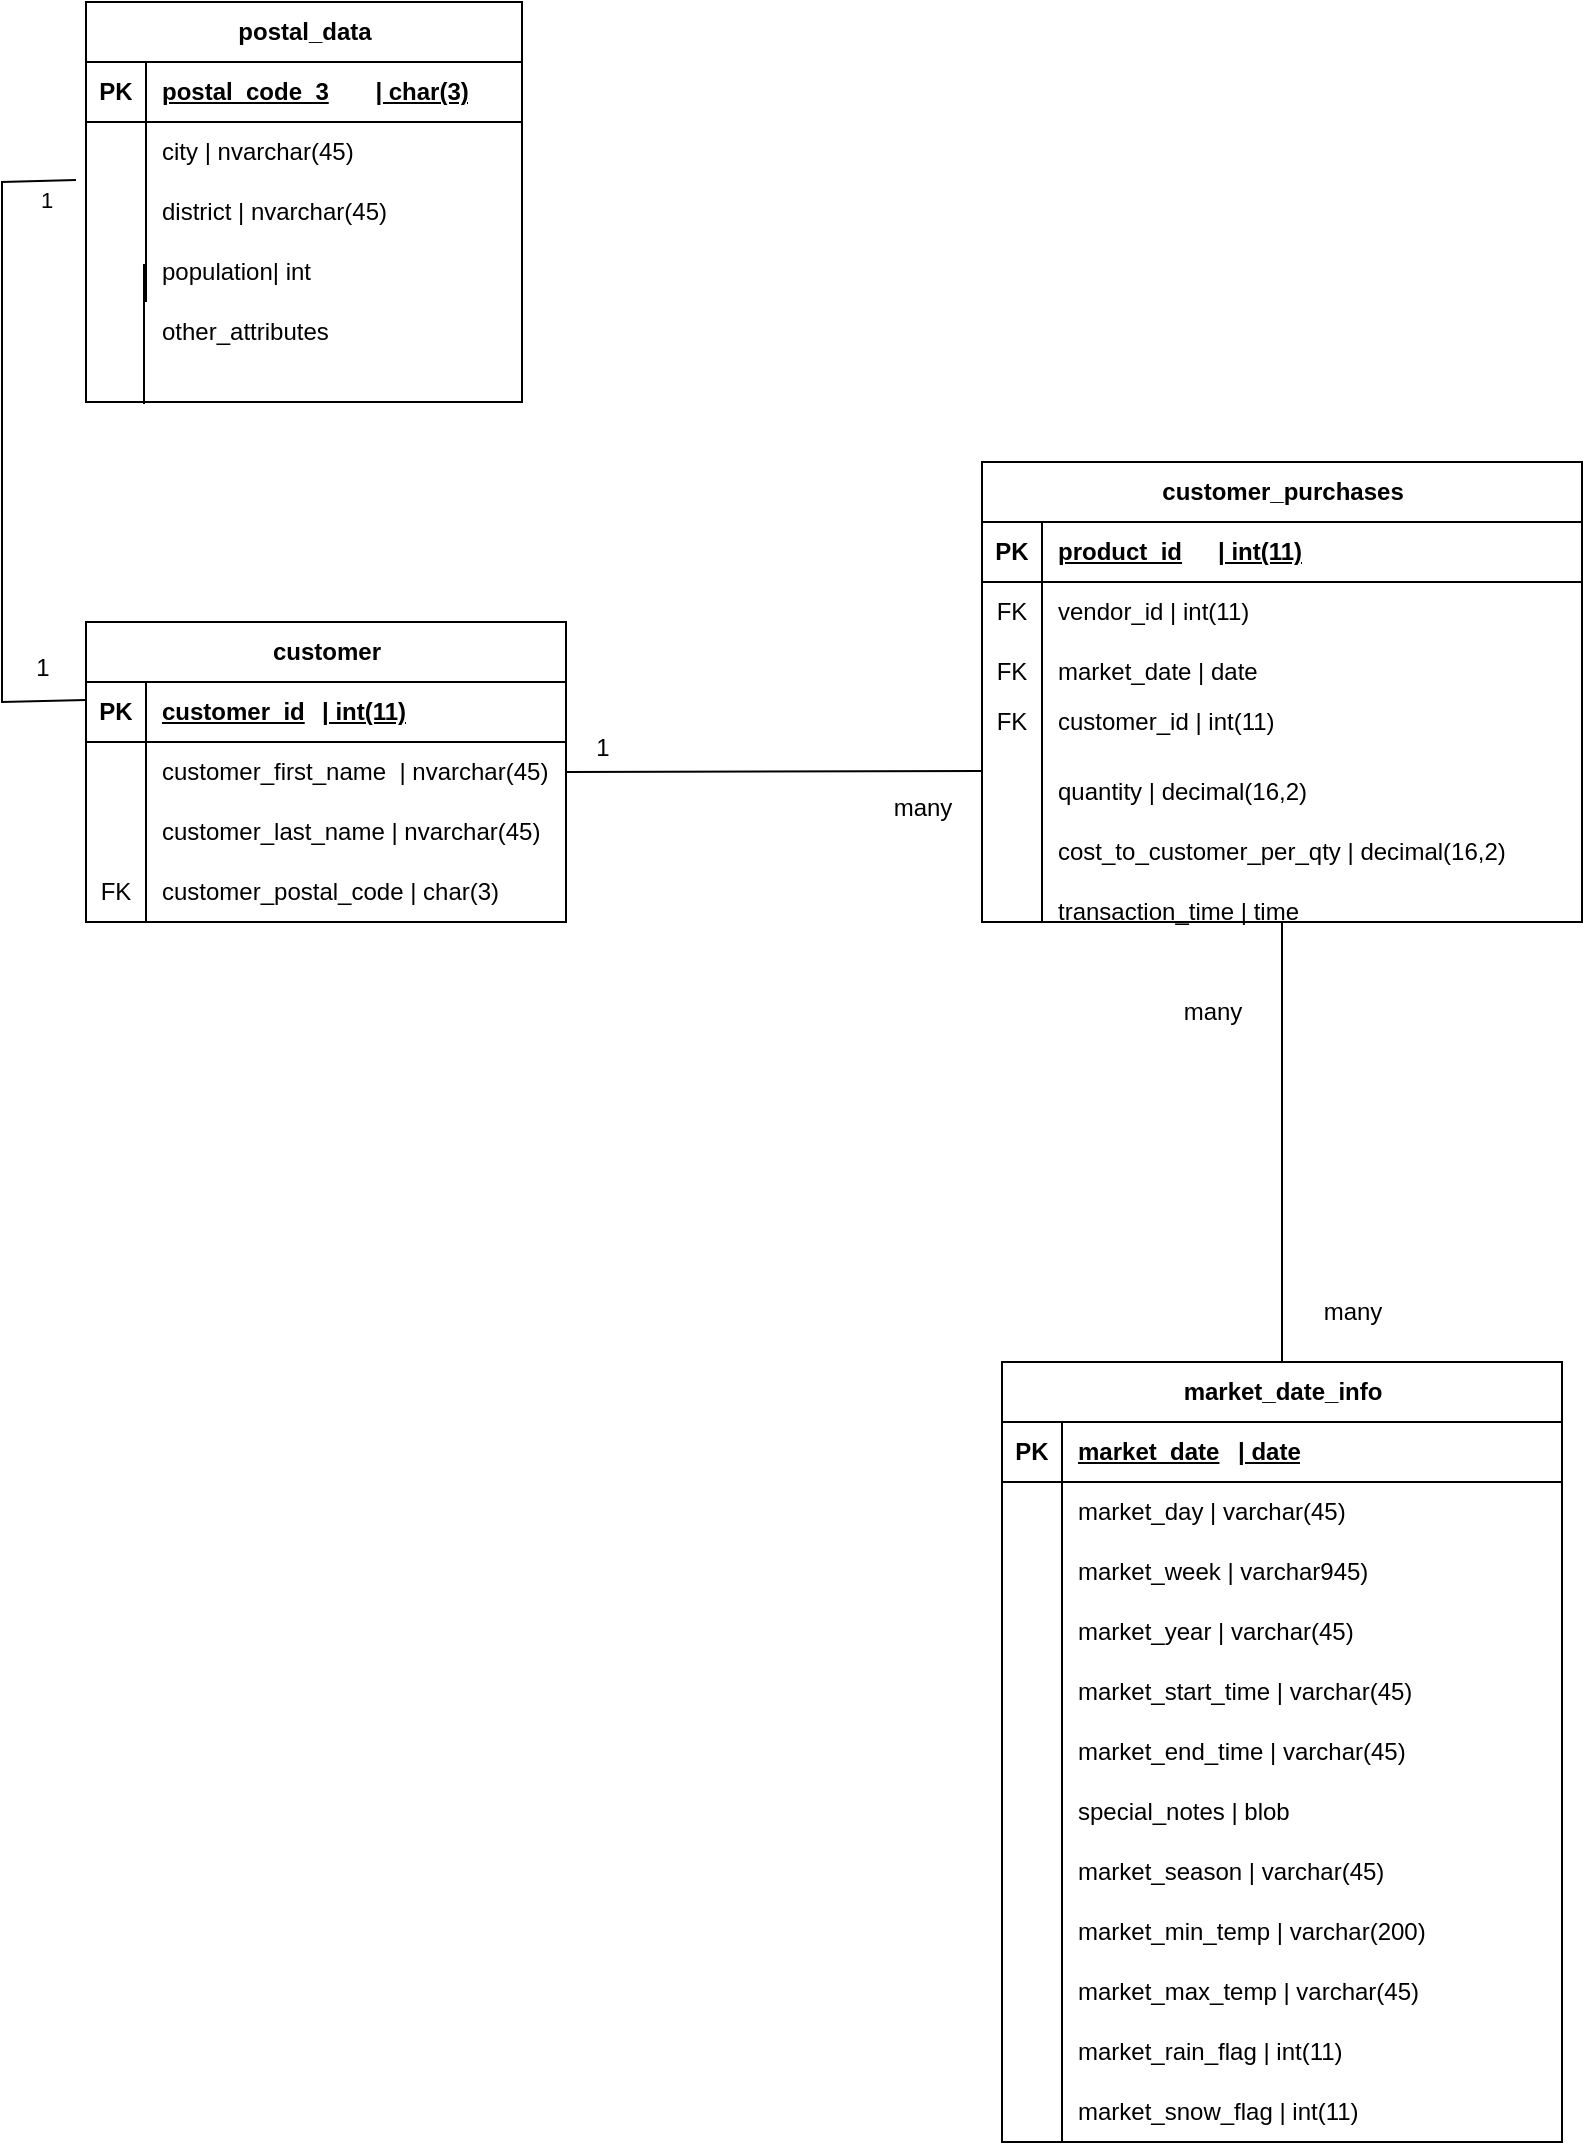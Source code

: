 <mxfile version="28.0.7">
  <diagram name="Page-1" id="mEp6vEoNTDCbqqtl4KAD">
    <mxGraphModel dx="1418" dy="786" grid="1" gridSize="10" guides="1" tooltips="1" connect="1" arrows="1" fold="1" page="1" pageScale="1" pageWidth="827" pageHeight="1169" math="0" shadow="0">
      <root>
        <mxCell id="0" />
        <mxCell id="1" parent="0" />
        <mxCell id="xUYc-mPSNfJsmE8yrp27-1" value="customer" style="shape=table;startSize=30;container=1;collapsible=1;childLayout=tableLayout;fixedRows=1;rowLines=0;fontStyle=1;align=center;resizeLast=1;html=1;" parent="1" vertex="1">
          <mxGeometry x="42" y="350" width="240" height="150" as="geometry" />
        </mxCell>
        <mxCell id="xUYc-mPSNfJsmE8yrp27-2" value="" style="shape=tableRow;horizontal=0;startSize=0;swimlaneHead=0;swimlaneBody=0;fillColor=none;collapsible=0;dropTarget=0;points=[[0,0.5],[1,0.5]];portConstraint=eastwest;top=0;left=0;right=0;bottom=1;" parent="xUYc-mPSNfJsmE8yrp27-1" vertex="1">
          <mxGeometry y="30" width="240" height="30" as="geometry" />
        </mxCell>
        <mxCell id="xUYc-mPSNfJsmE8yrp27-3" value="PK" style="shape=partialRectangle;connectable=0;fillColor=none;top=0;left=0;bottom=0;right=0;fontStyle=1;overflow=hidden;whiteSpace=wrap;html=1;" parent="xUYc-mPSNfJsmE8yrp27-2" vertex="1">
          <mxGeometry width="30" height="30" as="geometry">
            <mxRectangle width="30" height="30" as="alternateBounds" />
          </mxGeometry>
        </mxCell>
        <mxCell id="xUYc-mPSNfJsmE8yrp27-4" value="customer_id&lt;span style=&quot;white-space: pre;&quot;&gt;&#x9;&lt;/span&gt;| int(11)" style="shape=partialRectangle;connectable=0;fillColor=none;top=0;left=0;bottom=0;right=0;align=left;spacingLeft=6;fontStyle=5;overflow=hidden;whiteSpace=wrap;html=1;" parent="xUYc-mPSNfJsmE8yrp27-2" vertex="1">
          <mxGeometry x="30" width="210" height="30" as="geometry">
            <mxRectangle width="210" height="30" as="alternateBounds" />
          </mxGeometry>
        </mxCell>
        <mxCell id="xUYc-mPSNfJsmE8yrp27-5" value="" style="shape=tableRow;horizontal=0;startSize=0;swimlaneHead=0;swimlaneBody=0;fillColor=none;collapsible=0;dropTarget=0;points=[[0,0.5],[1,0.5]];portConstraint=eastwest;top=0;left=0;right=0;bottom=0;" parent="xUYc-mPSNfJsmE8yrp27-1" vertex="1">
          <mxGeometry y="60" width="240" height="30" as="geometry" />
        </mxCell>
        <mxCell id="xUYc-mPSNfJsmE8yrp27-6" value="" style="shape=partialRectangle;connectable=0;fillColor=none;top=0;left=0;bottom=0;right=0;editable=1;overflow=hidden;whiteSpace=wrap;html=1;" parent="xUYc-mPSNfJsmE8yrp27-5" vertex="1">
          <mxGeometry width="30" height="30" as="geometry">
            <mxRectangle width="30" height="30" as="alternateBounds" />
          </mxGeometry>
        </mxCell>
        <mxCell id="xUYc-mPSNfJsmE8yrp27-7" value="customer_first_name&amp;nbsp; | nvarchar(45)" style="shape=partialRectangle;connectable=0;fillColor=none;top=0;left=0;bottom=0;right=0;align=left;spacingLeft=6;overflow=hidden;whiteSpace=wrap;html=1;" parent="xUYc-mPSNfJsmE8yrp27-5" vertex="1">
          <mxGeometry x="30" width="210" height="30" as="geometry">
            <mxRectangle width="210" height="30" as="alternateBounds" />
          </mxGeometry>
        </mxCell>
        <mxCell id="xUYc-mPSNfJsmE8yrp27-8" value="" style="shape=tableRow;horizontal=0;startSize=0;swimlaneHead=0;swimlaneBody=0;fillColor=none;collapsible=0;dropTarget=0;points=[[0,0.5],[1,0.5]];portConstraint=eastwest;top=0;left=0;right=0;bottom=0;" parent="xUYc-mPSNfJsmE8yrp27-1" vertex="1">
          <mxGeometry y="90" width="240" height="30" as="geometry" />
        </mxCell>
        <mxCell id="xUYc-mPSNfJsmE8yrp27-9" value="" style="shape=partialRectangle;connectable=0;fillColor=none;top=0;left=0;bottom=0;right=0;editable=1;overflow=hidden;whiteSpace=wrap;html=1;" parent="xUYc-mPSNfJsmE8yrp27-8" vertex="1">
          <mxGeometry width="30" height="30" as="geometry">
            <mxRectangle width="30" height="30" as="alternateBounds" />
          </mxGeometry>
        </mxCell>
        <mxCell id="xUYc-mPSNfJsmE8yrp27-10" value="customer_last_name | nvarchar(45)" style="shape=partialRectangle;connectable=0;fillColor=none;top=0;left=0;bottom=0;right=0;align=left;spacingLeft=6;overflow=hidden;whiteSpace=wrap;html=1;" parent="xUYc-mPSNfJsmE8yrp27-8" vertex="1">
          <mxGeometry x="30" width="210" height="30" as="geometry">
            <mxRectangle width="210" height="30" as="alternateBounds" />
          </mxGeometry>
        </mxCell>
        <mxCell id="xUYc-mPSNfJsmE8yrp27-11" value="" style="shape=tableRow;horizontal=0;startSize=0;swimlaneHead=0;swimlaneBody=0;fillColor=none;collapsible=0;dropTarget=0;points=[[0,0.5],[1,0.5]];portConstraint=eastwest;top=0;left=0;right=0;bottom=0;" parent="xUYc-mPSNfJsmE8yrp27-1" vertex="1">
          <mxGeometry y="120" width="240" height="30" as="geometry" />
        </mxCell>
        <mxCell id="xUYc-mPSNfJsmE8yrp27-12" value="FK" style="shape=partialRectangle;connectable=0;fillColor=none;top=0;left=0;bottom=0;right=0;editable=1;overflow=hidden;whiteSpace=wrap;html=1;" parent="xUYc-mPSNfJsmE8yrp27-11" vertex="1">
          <mxGeometry width="30" height="30" as="geometry">
            <mxRectangle width="30" height="30" as="alternateBounds" />
          </mxGeometry>
        </mxCell>
        <mxCell id="xUYc-mPSNfJsmE8yrp27-13" value="customer_postal_code | char(3)" style="shape=partialRectangle;connectable=0;fillColor=none;top=0;left=0;bottom=0;right=0;align=left;spacingLeft=6;overflow=hidden;whiteSpace=wrap;html=1;" parent="xUYc-mPSNfJsmE8yrp27-11" vertex="1">
          <mxGeometry x="30" width="210" height="30" as="geometry">
            <mxRectangle width="210" height="30" as="alternateBounds" />
          </mxGeometry>
        </mxCell>
        <mxCell id="xUYc-mPSNfJsmE8yrp27-21" value="customer_purchases" style="shape=table;startSize=30;container=1;collapsible=1;childLayout=tableLayout;fixedRows=1;rowLines=0;fontStyle=1;align=center;resizeLast=1;html=1;" parent="1" vertex="1">
          <mxGeometry x="490" y="270" width="300" height="230" as="geometry" />
        </mxCell>
        <mxCell id="xUYc-mPSNfJsmE8yrp27-22" value="" style="shape=tableRow;horizontal=0;startSize=0;swimlaneHead=0;swimlaneBody=0;fillColor=none;collapsible=0;dropTarget=0;points=[[0,0.5],[1,0.5]];portConstraint=eastwest;top=0;left=0;right=0;bottom=1;" parent="xUYc-mPSNfJsmE8yrp27-21" vertex="1">
          <mxGeometry y="30" width="300" height="30" as="geometry" />
        </mxCell>
        <mxCell id="xUYc-mPSNfJsmE8yrp27-23" value="PK" style="shape=partialRectangle;connectable=0;fillColor=none;top=0;left=0;bottom=0;right=0;fontStyle=1;overflow=hidden;whiteSpace=wrap;html=1;" parent="xUYc-mPSNfJsmE8yrp27-22" vertex="1">
          <mxGeometry width="30" height="30" as="geometry">
            <mxRectangle width="30" height="30" as="alternateBounds" />
          </mxGeometry>
        </mxCell>
        <mxCell id="xUYc-mPSNfJsmE8yrp27-24" value="product_id&lt;span style=&quot;white-space: pre;&quot;&gt;&#x9;&lt;/span&gt;| int(11)" style="shape=partialRectangle;connectable=0;fillColor=none;top=0;left=0;bottom=0;right=0;align=left;spacingLeft=6;fontStyle=5;overflow=hidden;whiteSpace=wrap;html=1;" parent="xUYc-mPSNfJsmE8yrp27-22" vertex="1">
          <mxGeometry x="30" width="270" height="30" as="geometry">
            <mxRectangle width="270" height="30" as="alternateBounds" />
          </mxGeometry>
        </mxCell>
        <mxCell id="xUYc-mPSNfJsmE8yrp27-25" value="" style="shape=tableRow;horizontal=0;startSize=0;swimlaneHead=0;swimlaneBody=0;fillColor=none;collapsible=0;dropTarget=0;points=[[0,0.5],[1,0.5]];portConstraint=eastwest;top=0;left=0;right=0;bottom=0;" parent="xUYc-mPSNfJsmE8yrp27-21" vertex="1">
          <mxGeometry y="60" width="300" height="30" as="geometry" />
        </mxCell>
        <mxCell id="xUYc-mPSNfJsmE8yrp27-26" value="FK" style="shape=partialRectangle;connectable=0;fillColor=none;top=0;left=0;bottom=0;right=0;editable=1;overflow=hidden;whiteSpace=wrap;html=1;" parent="xUYc-mPSNfJsmE8yrp27-25" vertex="1">
          <mxGeometry width="30" height="30" as="geometry">
            <mxRectangle width="30" height="30" as="alternateBounds" />
          </mxGeometry>
        </mxCell>
        <mxCell id="xUYc-mPSNfJsmE8yrp27-27" value="vendor_id | int(11)" style="shape=partialRectangle;connectable=0;fillColor=none;top=0;left=0;bottom=0;right=0;align=left;spacingLeft=6;overflow=hidden;whiteSpace=wrap;html=1;" parent="xUYc-mPSNfJsmE8yrp27-25" vertex="1">
          <mxGeometry x="30" width="270" height="30" as="geometry">
            <mxRectangle width="270" height="30" as="alternateBounds" />
          </mxGeometry>
        </mxCell>
        <mxCell id="xUYc-mPSNfJsmE8yrp27-28" value="" style="shape=tableRow;horizontal=0;startSize=0;swimlaneHead=0;swimlaneBody=0;fillColor=none;collapsible=0;dropTarget=0;points=[[0,0.5],[1,0.5]];portConstraint=eastwest;top=0;left=0;right=0;bottom=0;" parent="xUYc-mPSNfJsmE8yrp27-21" vertex="1">
          <mxGeometry y="90" width="300" height="30" as="geometry" />
        </mxCell>
        <mxCell id="xUYc-mPSNfJsmE8yrp27-29" value="FK" style="shape=partialRectangle;connectable=0;fillColor=none;top=0;left=0;bottom=0;right=0;editable=1;overflow=hidden;whiteSpace=wrap;html=1;" parent="xUYc-mPSNfJsmE8yrp27-28" vertex="1">
          <mxGeometry width="30" height="30" as="geometry">
            <mxRectangle width="30" height="30" as="alternateBounds" />
          </mxGeometry>
        </mxCell>
        <mxCell id="xUYc-mPSNfJsmE8yrp27-30" value="market_date | date" style="shape=partialRectangle;connectable=0;fillColor=none;top=0;left=0;bottom=0;right=0;align=left;spacingLeft=6;overflow=hidden;whiteSpace=wrap;html=1;" parent="xUYc-mPSNfJsmE8yrp27-28" vertex="1">
          <mxGeometry x="30" width="270" height="30" as="geometry">
            <mxRectangle width="270" height="30" as="alternateBounds" />
          </mxGeometry>
        </mxCell>
        <mxCell id="xUYc-mPSNfJsmE8yrp27-31" value="" style="shape=tableRow;horizontal=0;startSize=0;swimlaneHead=0;swimlaneBody=0;fillColor=none;collapsible=0;dropTarget=0;points=[[0,0.5],[1,0.5]];portConstraint=eastwest;top=0;left=0;right=0;bottom=0;" parent="xUYc-mPSNfJsmE8yrp27-21" vertex="1">
          <mxGeometry y="120" width="300" height="20" as="geometry" />
        </mxCell>
        <mxCell id="xUYc-mPSNfJsmE8yrp27-32" value="FK" style="shape=partialRectangle;connectable=0;fillColor=none;top=0;left=0;bottom=0;right=0;editable=1;overflow=hidden;whiteSpace=wrap;html=1;" parent="xUYc-mPSNfJsmE8yrp27-31" vertex="1">
          <mxGeometry width="30" height="20" as="geometry">
            <mxRectangle width="30" height="20" as="alternateBounds" />
          </mxGeometry>
        </mxCell>
        <mxCell id="xUYc-mPSNfJsmE8yrp27-33" value="customer_id | int(11)&lt;div&gt;&lt;br&gt;&lt;/div&gt;" style="shape=partialRectangle;connectable=0;fillColor=none;top=0;left=0;bottom=0;right=0;align=left;spacingLeft=6;overflow=hidden;whiteSpace=wrap;html=1;" parent="xUYc-mPSNfJsmE8yrp27-31" vertex="1">
          <mxGeometry x="30" width="270" height="20" as="geometry">
            <mxRectangle width="270" height="20" as="alternateBounds" />
          </mxGeometry>
        </mxCell>
        <mxCell id="xUYc-mPSNfJsmE8yrp27-34" value="&lt;div&gt;quantity | decimal(16,2)&lt;/div&gt;" style="shape=partialRectangle;connectable=0;fillColor=none;top=0;left=0;bottom=0;right=0;align=left;spacingLeft=6;overflow=hidden;whiteSpace=wrap;html=1;" parent="1" vertex="1">
          <mxGeometry x="520" y="420" width="150" height="30" as="geometry">
            <mxRectangle width="150" height="30" as="alternateBounds" />
          </mxGeometry>
        </mxCell>
        <mxCell id="xUYc-mPSNfJsmE8yrp27-35" value="cost_to_customer_per_qty | decimal(16,2)" style="shape=partialRectangle;connectable=0;fillColor=none;top=0;left=0;bottom=0;right=0;align=left;spacingLeft=6;overflow=hidden;whiteSpace=wrap;html=1;" parent="1" vertex="1">
          <mxGeometry x="520" y="440" width="250" height="50" as="geometry">
            <mxRectangle width="150" height="30" as="alternateBounds" />
          </mxGeometry>
        </mxCell>
        <mxCell id="xUYc-mPSNfJsmE8yrp27-36" value="" style="endArrow=none;html=1;rounded=0;" parent="1" edge="1">
          <mxGeometry width="50" height="50" relative="1" as="geometry">
            <mxPoint x="520" y="500" as="sourcePoint" />
            <mxPoint x="520" y="430" as="targetPoint" />
            <Array as="points" />
          </mxGeometry>
        </mxCell>
        <mxCell id="xUYc-mPSNfJsmE8yrp27-37" value="" style="endArrow=none;html=1;rounded=0;" parent="1" edge="1">
          <mxGeometry width="50" height="50" relative="1" as="geometry">
            <mxPoint x="520" y="490" as="sourcePoint" />
            <mxPoint x="520" y="410" as="targetPoint" />
            <Array as="points" />
          </mxGeometry>
        </mxCell>
        <mxCell id="xUYc-mPSNfJsmE8yrp27-38" value="transaction_time | time" style="shape=partialRectangle;connectable=0;fillColor=none;top=0;left=0;bottom=0;right=0;align=left;spacingLeft=6;overflow=hidden;whiteSpace=wrap;html=1;" parent="1" vertex="1">
          <mxGeometry x="520" y="480" width="270" height="30" as="geometry">
            <mxRectangle width="270" height="30" as="alternateBounds" />
          </mxGeometry>
        </mxCell>
        <mxCell id="xUYc-mPSNfJsmE8yrp27-40" value="postal_data" style="shape=table;startSize=30;container=1;collapsible=1;childLayout=tableLayout;fixedRows=1;rowLines=0;fontStyle=1;align=center;resizeLast=1;html=1;" parent="1" vertex="1">
          <mxGeometry x="42" y="40" width="218" height="200" as="geometry" />
        </mxCell>
        <mxCell id="xUYc-mPSNfJsmE8yrp27-41" value="" style="shape=tableRow;horizontal=0;startSize=0;swimlaneHead=0;swimlaneBody=0;fillColor=none;collapsible=0;dropTarget=0;points=[[0,0.5],[1,0.5]];portConstraint=eastwest;top=0;left=0;right=0;bottom=1;" parent="xUYc-mPSNfJsmE8yrp27-40" vertex="1">
          <mxGeometry y="30" width="218" height="30" as="geometry" />
        </mxCell>
        <mxCell id="xUYc-mPSNfJsmE8yrp27-42" value="PK" style="shape=partialRectangle;connectable=0;fillColor=none;top=0;left=0;bottom=0;right=0;fontStyle=1;overflow=hidden;whiteSpace=wrap;html=1;" parent="xUYc-mPSNfJsmE8yrp27-41" vertex="1">
          <mxGeometry width="30" height="30" as="geometry">
            <mxRectangle width="30" height="30" as="alternateBounds" />
          </mxGeometry>
        </mxCell>
        <mxCell id="xUYc-mPSNfJsmE8yrp27-43" value="postal_code_3&lt;span style=&quot;white-space: pre;&quot;&gt;&#x9;&lt;/span&gt;| char(3)" style="shape=partialRectangle;connectable=0;fillColor=none;top=0;left=0;bottom=0;right=0;align=left;spacingLeft=6;fontStyle=5;overflow=hidden;whiteSpace=wrap;html=1;" parent="xUYc-mPSNfJsmE8yrp27-41" vertex="1">
          <mxGeometry x="30" width="188" height="30" as="geometry">
            <mxRectangle width="188" height="30" as="alternateBounds" />
          </mxGeometry>
        </mxCell>
        <mxCell id="xUYc-mPSNfJsmE8yrp27-44" value="" style="shape=tableRow;horizontal=0;startSize=0;swimlaneHead=0;swimlaneBody=0;fillColor=none;collapsible=0;dropTarget=0;points=[[0,0.5],[1,0.5]];portConstraint=eastwest;top=0;left=0;right=0;bottom=0;" parent="xUYc-mPSNfJsmE8yrp27-40" vertex="1">
          <mxGeometry y="60" width="218" height="30" as="geometry" />
        </mxCell>
        <mxCell id="xUYc-mPSNfJsmE8yrp27-45" value="" style="shape=partialRectangle;connectable=0;fillColor=none;top=0;left=0;bottom=0;right=0;editable=1;overflow=hidden;whiteSpace=wrap;html=1;" parent="xUYc-mPSNfJsmE8yrp27-44" vertex="1">
          <mxGeometry width="30" height="30" as="geometry">
            <mxRectangle width="30" height="30" as="alternateBounds" />
          </mxGeometry>
        </mxCell>
        <mxCell id="xUYc-mPSNfJsmE8yrp27-46" value="city | nvarchar(45)" style="shape=partialRectangle;connectable=0;fillColor=none;top=0;left=0;bottom=0;right=0;align=left;spacingLeft=6;overflow=hidden;whiteSpace=wrap;html=1;" parent="xUYc-mPSNfJsmE8yrp27-44" vertex="1">
          <mxGeometry x="30" width="188" height="30" as="geometry">
            <mxRectangle width="188" height="30" as="alternateBounds" />
          </mxGeometry>
        </mxCell>
        <mxCell id="xUYc-mPSNfJsmE8yrp27-47" value="" style="shape=tableRow;horizontal=0;startSize=0;swimlaneHead=0;swimlaneBody=0;fillColor=none;collapsible=0;dropTarget=0;points=[[0,0.5],[1,0.5]];portConstraint=eastwest;top=0;left=0;right=0;bottom=0;" parent="xUYc-mPSNfJsmE8yrp27-40" vertex="1">
          <mxGeometry y="90" width="218" height="30" as="geometry" />
        </mxCell>
        <mxCell id="xUYc-mPSNfJsmE8yrp27-48" value="" style="shape=partialRectangle;connectable=0;fillColor=none;top=0;left=0;bottom=0;right=0;editable=1;overflow=hidden;whiteSpace=wrap;html=1;" parent="xUYc-mPSNfJsmE8yrp27-47" vertex="1">
          <mxGeometry width="30" height="30" as="geometry">
            <mxRectangle width="30" height="30" as="alternateBounds" />
          </mxGeometry>
        </mxCell>
        <mxCell id="xUYc-mPSNfJsmE8yrp27-49" value="district | nvarchar(45)" style="shape=partialRectangle;connectable=0;fillColor=none;top=0;left=0;bottom=0;right=0;align=left;spacingLeft=6;overflow=hidden;whiteSpace=wrap;html=1;" parent="xUYc-mPSNfJsmE8yrp27-47" vertex="1">
          <mxGeometry x="30" width="188" height="30" as="geometry">
            <mxRectangle width="188" height="30" as="alternateBounds" />
          </mxGeometry>
        </mxCell>
        <mxCell id="xUYc-mPSNfJsmE8yrp27-50" value="" style="shape=tableRow;horizontal=0;startSize=0;swimlaneHead=0;swimlaneBody=0;fillColor=none;collapsible=0;dropTarget=0;points=[[0,0.5],[1,0.5]];portConstraint=eastwest;top=0;left=0;right=0;bottom=0;" parent="xUYc-mPSNfJsmE8yrp27-40" vertex="1">
          <mxGeometry y="120" width="218" height="30" as="geometry" />
        </mxCell>
        <mxCell id="xUYc-mPSNfJsmE8yrp27-51" value="" style="shape=partialRectangle;connectable=0;fillColor=none;top=0;left=0;bottom=0;right=0;editable=1;overflow=hidden;whiteSpace=wrap;html=1;" parent="xUYc-mPSNfJsmE8yrp27-50" vertex="1">
          <mxGeometry width="30" height="30" as="geometry">
            <mxRectangle width="30" height="30" as="alternateBounds" />
          </mxGeometry>
        </mxCell>
        <mxCell id="xUYc-mPSNfJsmE8yrp27-52" value="population| int" style="shape=partialRectangle;connectable=0;fillColor=none;top=0;left=0;bottom=0;right=0;align=left;spacingLeft=6;overflow=hidden;whiteSpace=wrap;html=1;" parent="xUYc-mPSNfJsmE8yrp27-50" vertex="1">
          <mxGeometry x="30" width="188" height="30" as="geometry">
            <mxRectangle width="188" height="30" as="alternateBounds" />
          </mxGeometry>
        </mxCell>
        <mxCell id="xUYc-mPSNfJsmE8yrp27-67" value="" style="endArrow=none;html=1;rounded=0;" parent="1" edge="1">
          <mxGeometry width="50" height="50" relative="1" as="geometry">
            <mxPoint x="71" y="241" as="sourcePoint" />
            <mxPoint x="71" y="171" as="targetPoint" />
            <Array as="points" />
          </mxGeometry>
        </mxCell>
        <mxCell id="xUYc-mPSNfJsmE8yrp27-68" value="other_attributes" style="shape=partialRectangle;connectable=0;fillColor=none;top=0;left=0;bottom=0;right=0;align=left;spacingLeft=6;overflow=hidden;whiteSpace=wrap;html=1;" parent="1" vertex="1">
          <mxGeometry x="72" y="190" width="188" height="30" as="geometry">
            <mxRectangle width="188" height="30" as="alternateBounds" />
          </mxGeometry>
        </mxCell>
        <mxCell id="xUYc-mPSNfJsmE8yrp27-69" value="market_date_info" style="shape=table;startSize=30;container=1;collapsible=1;childLayout=tableLayout;fixedRows=1;rowLines=0;fontStyle=1;align=center;resizeLast=1;html=1;" parent="1" vertex="1">
          <mxGeometry x="500" y="720" width="280" height="390" as="geometry" />
        </mxCell>
        <mxCell id="xUYc-mPSNfJsmE8yrp27-70" value="" style="shape=tableRow;horizontal=0;startSize=0;swimlaneHead=0;swimlaneBody=0;fillColor=none;collapsible=0;dropTarget=0;points=[[0,0.5],[1,0.5]];portConstraint=eastwest;top=0;left=0;right=0;bottom=1;" parent="xUYc-mPSNfJsmE8yrp27-69" vertex="1">
          <mxGeometry y="30" width="280" height="30" as="geometry" />
        </mxCell>
        <mxCell id="xUYc-mPSNfJsmE8yrp27-71" value="PK" style="shape=partialRectangle;connectable=0;fillColor=none;top=0;left=0;bottom=0;right=0;fontStyle=1;overflow=hidden;whiteSpace=wrap;html=1;" parent="xUYc-mPSNfJsmE8yrp27-70" vertex="1">
          <mxGeometry width="30" height="30" as="geometry">
            <mxRectangle width="30" height="30" as="alternateBounds" />
          </mxGeometry>
        </mxCell>
        <mxCell id="xUYc-mPSNfJsmE8yrp27-72" value="market_date&lt;span style=&quot;white-space: pre;&quot;&gt;&#x9;&lt;/span&gt;| date" style="shape=partialRectangle;connectable=0;fillColor=none;top=0;left=0;bottom=0;right=0;align=left;spacingLeft=6;fontStyle=5;overflow=hidden;whiteSpace=wrap;html=1;" parent="xUYc-mPSNfJsmE8yrp27-70" vertex="1">
          <mxGeometry x="30" width="250" height="30" as="geometry">
            <mxRectangle width="250" height="30" as="alternateBounds" />
          </mxGeometry>
        </mxCell>
        <mxCell id="xUYc-mPSNfJsmE8yrp27-73" value="" style="shape=tableRow;horizontal=0;startSize=0;swimlaneHead=0;swimlaneBody=0;fillColor=none;collapsible=0;dropTarget=0;points=[[0,0.5],[1,0.5]];portConstraint=eastwest;top=0;left=0;right=0;bottom=0;" parent="xUYc-mPSNfJsmE8yrp27-69" vertex="1">
          <mxGeometry y="60" width="280" height="30" as="geometry" />
        </mxCell>
        <mxCell id="xUYc-mPSNfJsmE8yrp27-74" value="" style="shape=partialRectangle;connectable=0;fillColor=none;top=0;left=0;bottom=0;right=0;editable=1;overflow=hidden;whiteSpace=wrap;html=1;" parent="xUYc-mPSNfJsmE8yrp27-73" vertex="1">
          <mxGeometry width="30" height="30" as="geometry">
            <mxRectangle width="30" height="30" as="alternateBounds" />
          </mxGeometry>
        </mxCell>
        <mxCell id="xUYc-mPSNfJsmE8yrp27-75" value="market_day | varchar(45)" style="shape=partialRectangle;connectable=0;fillColor=none;top=0;left=0;bottom=0;right=0;align=left;spacingLeft=6;overflow=hidden;whiteSpace=wrap;html=1;" parent="xUYc-mPSNfJsmE8yrp27-73" vertex="1">
          <mxGeometry x="30" width="250" height="30" as="geometry">
            <mxRectangle width="250" height="30" as="alternateBounds" />
          </mxGeometry>
        </mxCell>
        <mxCell id="xUYc-mPSNfJsmE8yrp27-76" value="" style="shape=tableRow;horizontal=0;startSize=0;swimlaneHead=0;swimlaneBody=0;fillColor=none;collapsible=0;dropTarget=0;points=[[0,0.5],[1,0.5]];portConstraint=eastwest;top=0;left=0;right=0;bottom=0;" parent="xUYc-mPSNfJsmE8yrp27-69" vertex="1">
          <mxGeometry y="90" width="280" height="30" as="geometry" />
        </mxCell>
        <mxCell id="xUYc-mPSNfJsmE8yrp27-77" value="" style="shape=partialRectangle;connectable=0;fillColor=none;top=0;left=0;bottom=0;right=0;editable=1;overflow=hidden;whiteSpace=wrap;html=1;" parent="xUYc-mPSNfJsmE8yrp27-76" vertex="1">
          <mxGeometry width="30" height="30" as="geometry">
            <mxRectangle width="30" height="30" as="alternateBounds" />
          </mxGeometry>
        </mxCell>
        <mxCell id="xUYc-mPSNfJsmE8yrp27-78" value="market_week | varchar945)" style="shape=partialRectangle;connectable=0;fillColor=none;top=0;left=0;bottom=0;right=0;align=left;spacingLeft=6;overflow=hidden;whiteSpace=wrap;html=1;" parent="xUYc-mPSNfJsmE8yrp27-76" vertex="1">
          <mxGeometry x="30" width="250" height="30" as="geometry">
            <mxRectangle width="250" height="30" as="alternateBounds" />
          </mxGeometry>
        </mxCell>
        <mxCell id="xUYc-mPSNfJsmE8yrp27-79" value="" style="shape=tableRow;horizontal=0;startSize=0;swimlaneHead=0;swimlaneBody=0;fillColor=none;collapsible=0;dropTarget=0;points=[[0,0.5],[1,0.5]];portConstraint=eastwest;top=0;left=0;right=0;bottom=0;" parent="xUYc-mPSNfJsmE8yrp27-69" vertex="1">
          <mxGeometry y="120" width="280" height="30" as="geometry" />
        </mxCell>
        <mxCell id="xUYc-mPSNfJsmE8yrp27-80" value="" style="shape=partialRectangle;connectable=0;fillColor=none;top=0;left=0;bottom=0;right=0;editable=1;overflow=hidden;whiteSpace=wrap;html=1;" parent="xUYc-mPSNfJsmE8yrp27-79" vertex="1">
          <mxGeometry width="30" height="30" as="geometry">
            <mxRectangle width="30" height="30" as="alternateBounds" />
          </mxGeometry>
        </mxCell>
        <mxCell id="xUYc-mPSNfJsmE8yrp27-81" value="market_year | varchar(45)" style="shape=partialRectangle;connectable=0;fillColor=none;top=0;left=0;bottom=0;right=0;align=left;spacingLeft=6;overflow=hidden;whiteSpace=wrap;html=1;" parent="xUYc-mPSNfJsmE8yrp27-79" vertex="1">
          <mxGeometry x="30" width="250" height="30" as="geometry">
            <mxRectangle width="250" height="30" as="alternateBounds" />
          </mxGeometry>
        </mxCell>
        <mxCell id="xUYc-mPSNfJsmE8yrp27-82" value="market_start_time | varchar(45)" style="shape=partialRectangle;connectable=0;fillColor=none;top=0;left=0;bottom=0;right=0;align=left;spacingLeft=6;overflow=hidden;whiteSpace=wrap;html=1;" parent="1" vertex="1">
          <mxGeometry x="530" y="870" width="250" height="30" as="geometry">
            <mxRectangle width="250" height="30" as="alternateBounds" />
          </mxGeometry>
        </mxCell>
        <mxCell id="xUYc-mPSNfJsmE8yrp27-83" value="market_end_time | varchar(45)" style="shape=partialRectangle;connectable=0;fillColor=none;top=0;left=0;bottom=0;right=0;align=left;spacingLeft=6;overflow=hidden;whiteSpace=wrap;html=1;" parent="1" vertex="1">
          <mxGeometry x="530" y="900" width="250" height="30" as="geometry">
            <mxRectangle width="250" height="30" as="alternateBounds" />
          </mxGeometry>
        </mxCell>
        <mxCell id="xUYc-mPSNfJsmE8yrp27-84" value="special_notes | blob" style="shape=partialRectangle;connectable=0;fillColor=none;top=0;left=0;bottom=0;right=0;align=left;spacingLeft=6;overflow=hidden;whiteSpace=wrap;html=1;" parent="1" vertex="1">
          <mxGeometry x="530" y="930" width="250" height="30" as="geometry">
            <mxRectangle width="250" height="30" as="alternateBounds" />
          </mxGeometry>
        </mxCell>
        <mxCell id="xUYc-mPSNfJsmE8yrp27-85" value="market_season | varchar(45)" style="shape=partialRectangle;connectable=0;fillColor=none;top=0;left=0;bottom=0;right=0;align=left;spacingLeft=6;overflow=hidden;whiteSpace=wrap;html=1;" parent="1" vertex="1">
          <mxGeometry x="530" y="960" width="250" height="30" as="geometry">
            <mxRectangle width="250" height="30" as="alternateBounds" />
          </mxGeometry>
        </mxCell>
        <mxCell id="xUYc-mPSNfJsmE8yrp27-86" value="market_min_temp | varchar(200)" style="shape=partialRectangle;connectable=0;fillColor=none;top=0;left=0;bottom=0;right=0;align=left;spacingLeft=6;overflow=hidden;whiteSpace=wrap;html=1;" parent="1" vertex="1">
          <mxGeometry x="530" y="990" width="250" height="30" as="geometry">
            <mxRectangle width="250" height="30" as="alternateBounds" />
          </mxGeometry>
        </mxCell>
        <mxCell id="xUYc-mPSNfJsmE8yrp27-87" value="market_max_temp | varchar(45)" style="shape=partialRectangle;connectable=0;fillColor=none;top=0;left=0;bottom=0;right=0;align=left;spacingLeft=6;overflow=hidden;whiteSpace=wrap;html=1;" parent="1" vertex="1">
          <mxGeometry x="530" y="1020" width="250" height="30" as="geometry">
            <mxRectangle width="250" height="30" as="alternateBounds" />
          </mxGeometry>
        </mxCell>
        <mxCell id="xUYc-mPSNfJsmE8yrp27-88" value="market_rain_flag | int(11)" style="shape=partialRectangle;connectable=0;fillColor=none;top=0;left=0;bottom=0;right=0;align=left;spacingLeft=6;overflow=hidden;whiteSpace=wrap;html=1;" parent="1" vertex="1">
          <mxGeometry x="530" y="1050" width="250" height="30" as="geometry">
            <mxRectangle width="250" height="30" as="alternateBounds" />
          </mxGeometry>
        </mxCell>
        <mxCell id="xUYc-mPSNfJsmE8yrp27-89" value="market_snow_flag | int(11)" style="shape=partialRectangle;connectable=0;fillColor=none;top=0;left=0;bottom=0;right=0;align=left;spacingLeft=6;overflow=hidden;whiteSpace=wrap;html=1;" parent="1" vertex="1">
          <mxGeometry x="530" y="1080" width="250" height="30" as="geometry">
            <mxRectangle width="250" height="30" as="alternateBounds" />
          </mxGeometry>
        </mxCell>
        <mxCell id="xUYc-mPSNfJsmE8yrp27-91" value="" style="endArrow=none;html=1;rounded=0;" parent="1" edge="1">
          <mxGeometry width="50" height="50" relative="1" as="geometry">
            <mxPoint x="530" y="1110" as="sourcePoint" />
            <mxPoint x="530" y="860" as="targetPoint" />
            <Array as="points">
              <mxPoint x="530" y="1110" />
              <mxPoint x="530" y="1050" />
              <mxPoint x="530" y="970" />
            </Array>
          </mxGeometry>
        </mxCell>
        <mxCell id="xUYc-mPSNfJsmE8yrp27-94" value="" style="endArrow=none;html=1;rounded=0;exitX=-0.023;exitY=-0.033;exitDx=0;exitDy=0;exitPerimeter=0;entryX=0;entryY=0.3;entryDx=0;entryDy=0;entryPerimeter=0;" parent="1" source="xUYc-mPSNfJsmE8yrp27-47" target="xUYc-mPSNfJsmE8yrp27-2" edge="1">
          <mxGeometry relative="1" as="geometry">
            <mxPoint y="150" as="sourcePoint" />
            <mxPoint y="420" as="targetPoint" />
            <Array as="points">
              <mxPoint y="130" />
              <mxPoint y="390" />
            </Array>
          </mxGeometry>
        </mxCell>
        <mxCell id="xUYc-mPSNfJsmE8yrp27-97" value="1" style="edgeLabel;html=1;align=center;verticalAlign=middle;resizable=0;points=[];" parent="xUYc-mPSNfJsmE8yrp27-94" vertex="1" connectable="0">
          <mxGeometry x="-0.91" y="9" relative="1" as="geometry">
            <mxPoint as="offset" />
          </mxGeometry>
        </mxCell>
        <mxCell id="xUYc-mPSNfJsmE8yrp27-96" value="1" style="text;html=1;align=center;verticalAlign=middle;resizable=0;points=[];autosize=1;strokeColor=none;fillColor=none;" parent="1" vertex="1">
          <mxGeometry x="5" y="358" width="30" height="30" as="geometry" />
        </mxCell>
        <mxCell id="xUYc-mPSNfJsmE8yrp27-98" value="" style="endArrow=none;html=1;rounded=0;exitX=1;exitY=0.5;exitDx=0;exitDy=0;" parent="1" source="xUYc-mPSNfJsmE8yrp27-5" edge="1">
          <mxGeometry relative="1" as="geometry">
            <mxPoint x="290" y="424.5" as="sourcePoint" />
            <mxPoint x="490" y="424.5" as="targetPoint" />
          </mxGeometry>
        </mxCell>
        <mxCell id="xUYc-mPSNfJsmE8yrp27-99" value="1" style="text;html=1;align=center;verticalAlign=middle;resizable=0;points=[];autosize=1;strokeColor=none;fillColor=none;" parent="1" vertex="1">
          <mxGeometry x="285" y="398" width="30" height="30" as="geometry" />
        </mxCell>
        <mxCell id="xUYc-mPSNfJsmE8yrp27-101" value="many" style="text;html=1;align=center;verticalAlign=middle;resizable=0;points=[];autosize=1;strokeColor=none;fillColor=none;" parent="1" vertex="1">
          <mxGeometry x="435" y="428" width="50" height="30" as="geometry" />
        </mxCell>
        <mxCell id="xUYc-mPSNfJsmE8yrp27-106" value="" style="endArrow=none;html=1;rounded=0;exitX=0.5;exitY=1;exitDx=0;exitDy=0;entryX=0.5;entryY=0;entryDx=0;entryDy=0;" parent="1" source="xUYc-mPSNfJsmE8yrp27-21" target="xUYc-mPSNfJsmE8yrp27-69" edge="1">
          <mxGeometry relative="1" as="geometry">
            <mxPoint x="425" y="530" as="sourcePoint" />
            <mxPoint x="640" y="710" as="targetPoint" />
          </mxGeometry>
        </mxCell>
        <mxCell id="xUYc-mPSNfJsmE8yrp27-107" value="many" style="text;html=1;align=center;verticalAlign=middle;resizable=0;points=[];autosize=1;strokeColor=none;fillColor=none;" parent="1" vertex="1">
          <mxGeometry x="580" y="530" width="50" height="30" as="geometry" />
        </mxCell>
        <mxCell id="xUYc-mPSNfJsmE8yrp27-108" value="many" style="text;html=1;align=center;verticalAlign=middle;resizable=0;points=[];autosize=1;strokeColor=none;fillColor=none;" parent="1" vertex="1">
          <mxGeometry x="650" y="680" width="50" height="30" as="geometry" />
        </mxCell>
      </root>
    </mxGraphModel>
  </diagram>
</mxfile>
